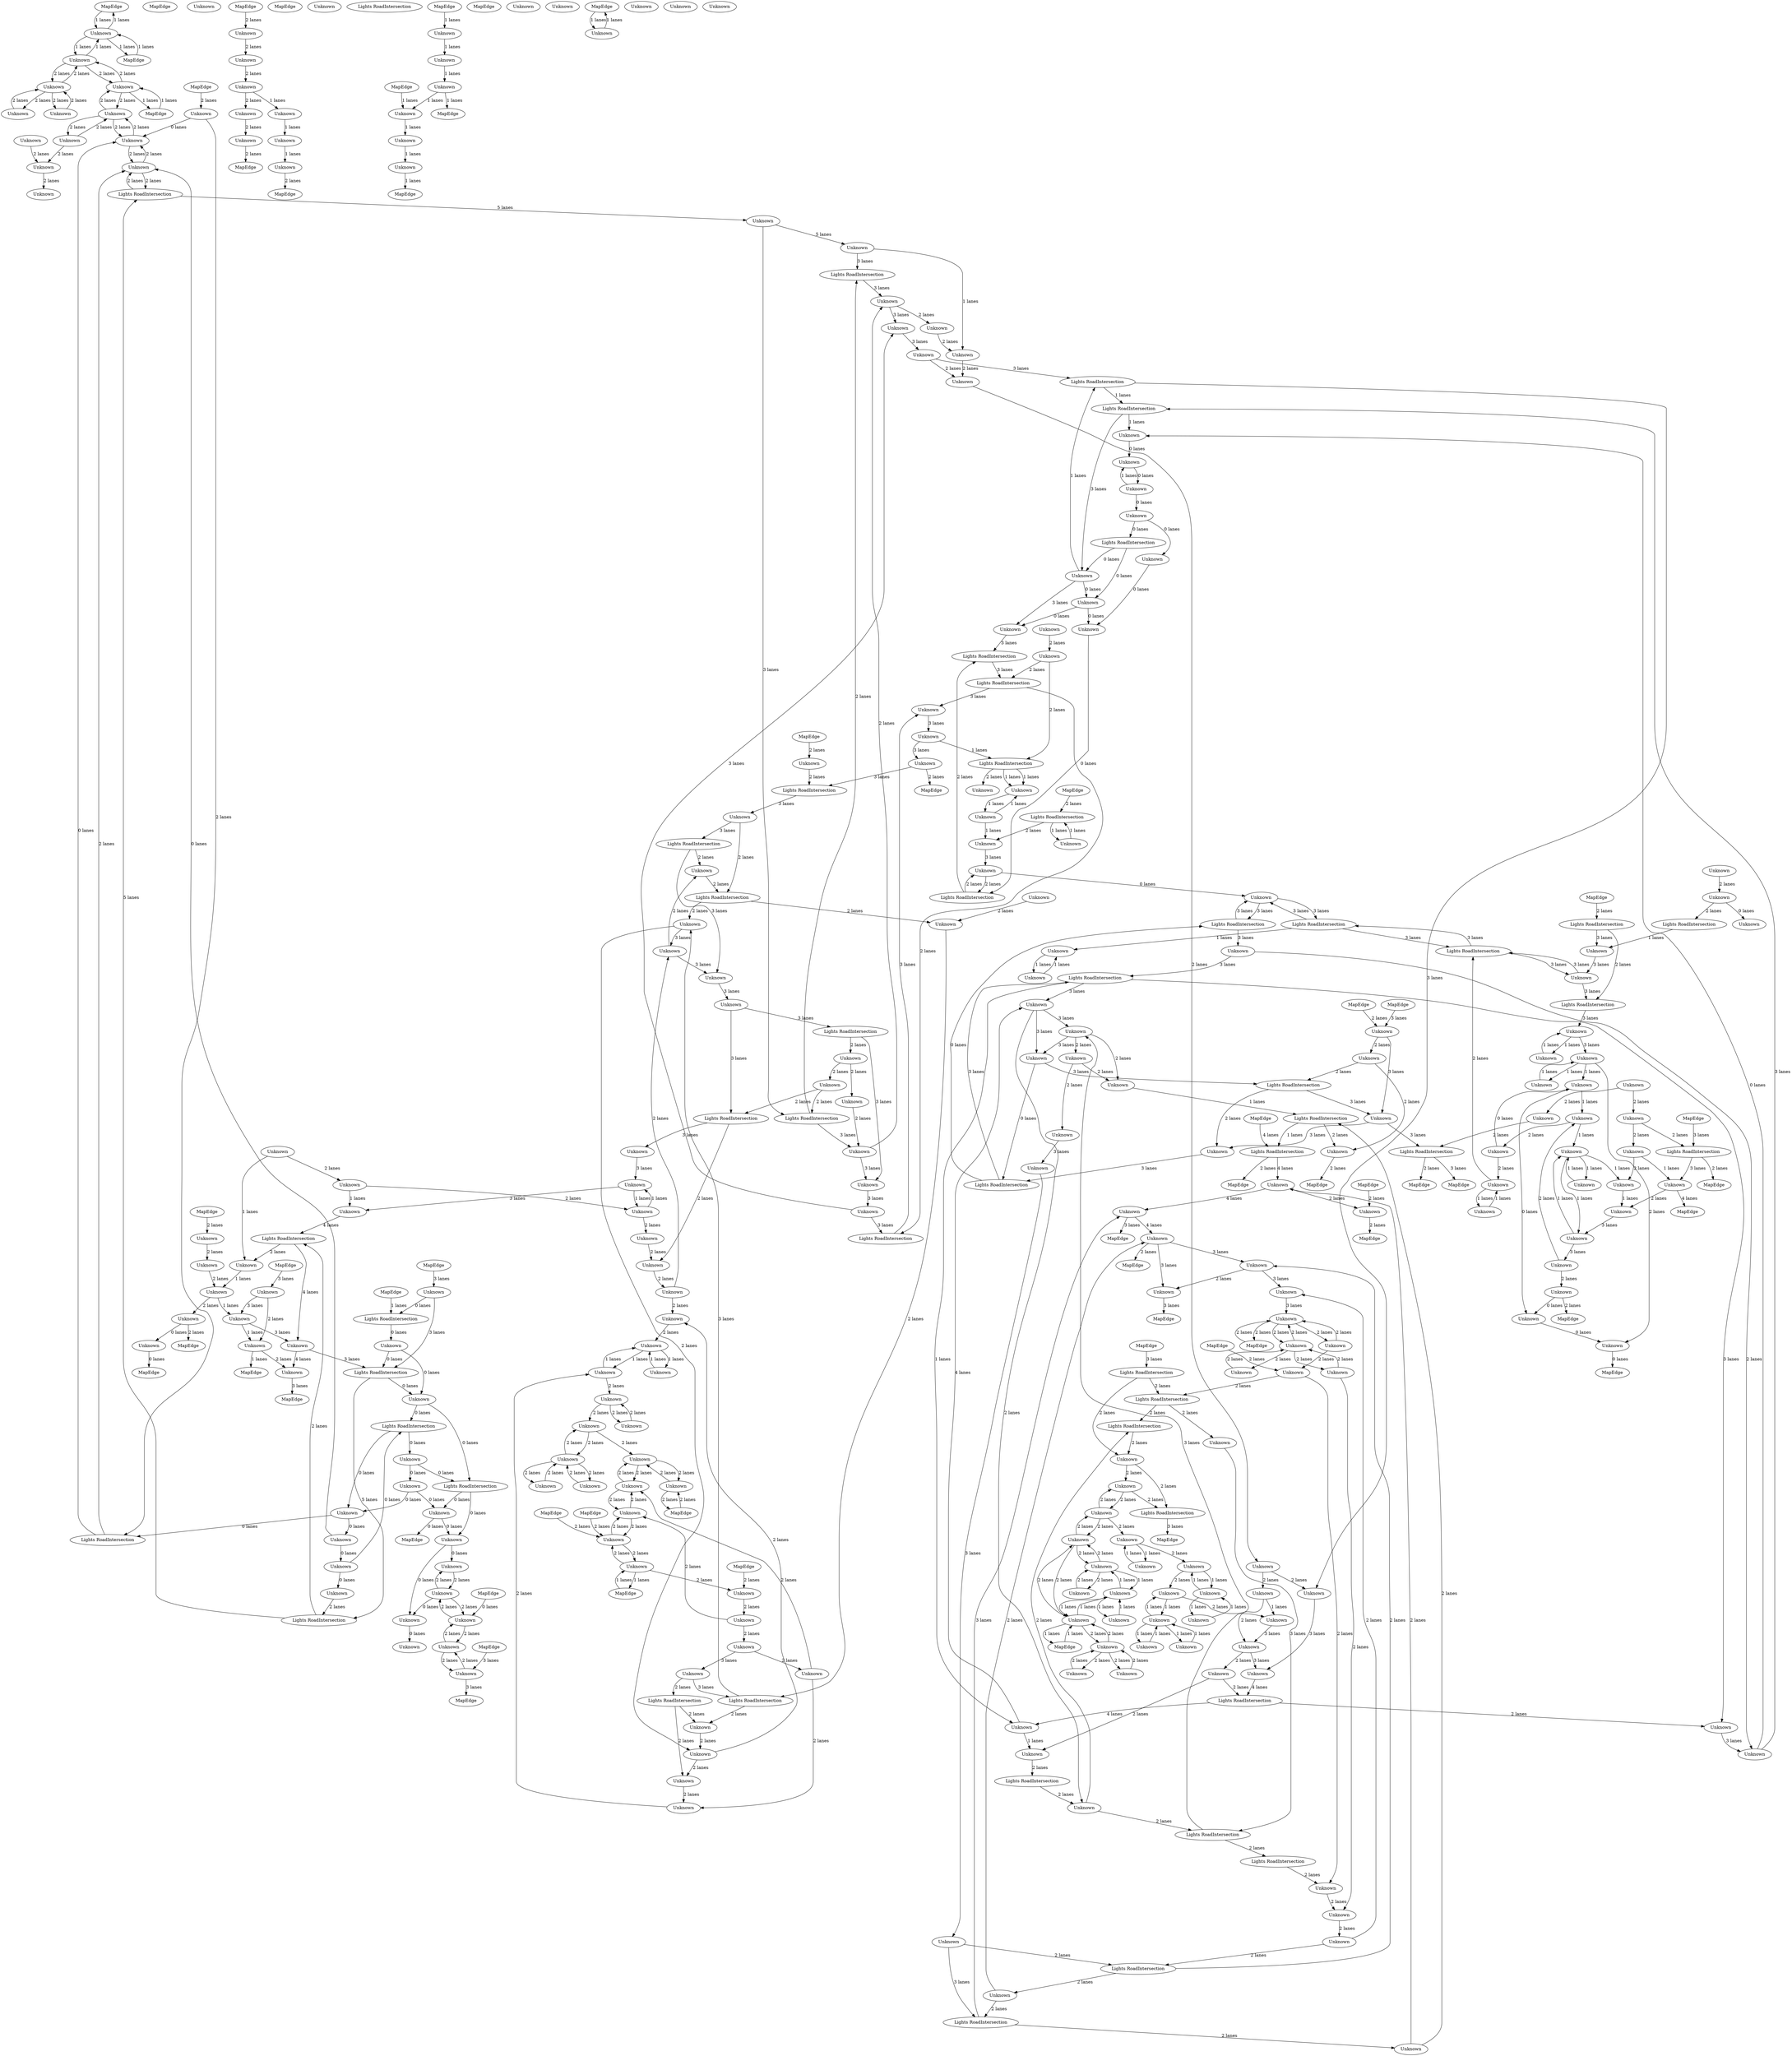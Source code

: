 digraph {
    0 [ label = "MapEdge" ]
    1 [ label = "MapEdge" ]
    2 [ label = "MapEdge" ]
    3 [ label = "MapEdge" ]
    4 [ label = "MapEdge" ]
    5 [ label = "MapEdge" ]
    6 [ label = "MapEdge" ]
    7 [ label = "MapEdge" ]
    8 [ label = "Unknown" ]
    9 [ label = "Lights RoadIntersection" ]
    10 [ label = "Unknown" ]
    11 [ label = "Unknown" ]
    12 [ label = "Unknown" ]
    13 [ label = "Lights RoadIntersection" ]
    14 [ label = "Unknown" ]
    15 [ label = "Unknown" ]
    16 [ label = "Unknown" ]
    17 [ label = "Lights RoadIntersection" ]
    18 [ label = "Lights RoadIntersection" ]
    19 [ label = "Unknown" ]
    20 [ label = "Unknown" ]
    21 [ label = "MapEdge" ]
    22 [ label = "MapEdge" ]
    23 [ label = "MapEdge" ]
    24 [ label = "Unknown" ]
    25 [ label = "Unknown" ]
    26 [ label = "Unknown" ]
    27 [ label = "Unknown" ]
    28 [ label = "MapEdge" ]
    29 [ label = "MapEdge" ]
    30 [ label = "Unknown" ]
    31 [ label = "Unknown" ]
    32 [ label = "Unknown" ]
    33 [ label = "Unknown" ]
    34 [ label = "Unknown" ]
    35 [ label = "Unknown" ]
    36 [ label = "Unknown" ]
    37 [ label = "Unknown" ]
    38 [ label = "Unknown" ]
    39 [ label = "Unknown" ]
    40 [ label = "MapEdge" ]
    41 [ label = "Unknown" ]
    42 [ label = "Unknown" ]
    43 [ label = "MapEdge" ]
    44 [ label = "Lights RoadIntersection" ]
    45 [ label = "Unknown" ]
    46 [ label = "Unknown" ]
    47 [ label = "MapEdge" ]
    48 [ label = "MapEdge" ]
    49 [ label = "Unknown" ]
    50 [ label = "Lights RoadIntersection" ]
    51 [ label = "Unknown" ]
    52 [ label = "Unknown" ]
    53 [ label = "Unknown" ]
    54 [ label = "Unknown" ]
    55 [ label = "Unknown" ]
    56 [ label = "Unknown" ]
    57 [ label = "Unknown" ]
    58 [ label = "Unknown" ]
    59 [ label = "MapEdge" ]
    60 [ label = "Unknown" ]
    61 [ label = "Lights RoadIntersection" ]
    62 [ label = "Unknown" ]
    63 [ label = "Unknown" ]
    64 [ label = "MapEdge" ]
    65 [ label = "Lights RoadIntersection" ]
    66 [ label = "MapEdge" ]
    67 [ label = "Unknown" ]
    68 [ label = "Unknown" ]
    69 [ label = "Unknown" ]
    70 [ label = "Unknown" ]
    71 [ label = "Lights RoadIntersection" ]
    72 [ label = "Unknown" ]
    73 [ label = "Lights RoadIntersection" ]
    74 [ label = "Lights RoadIntersection" ]
    75 [ label = "Lights RoadIntersection" ]
    76 [ label = "Unknown" ]
    77 [ label = "Lights RoadIntersection" ]
    78 [ label = "Lights RoadIntersection" ]
    79 [ label = "MapEdge" ]
    80 [ label = "MapEdge" ]
    81 [ label = "Unknown" ]
    82 [ label = "Unknown" ]
    83 [ label = "Unknown" ]
    84 [ label = "Unknown" ]
    85 [ label = "Unknown" ]
    86 [ label = "Unknown" ]
    87 [ label = "Unknown" ]
    88 [ label = "Unknown" ]
    89 [ label = "Unknown" ]
    90 [ label = "Unknown" ]
    91 [ label = "Unknown" ]
    92 [ label = "Unknown" ]
    93 [ label = "Unknown" ]
    94 [ label = "Unknown" ]
    95 [ label = "Unknown" ]
    96 [ label = "Unknown" ]
    97 [ label = "Unknown" ]
    98 [ label = "Unknown" ]
    99 [ label = "Unknown" ]
    100 [ label = "Unknown" ]
    101 [ label = "Unknown" ]
    102 [ label = "Unknown" ]
    103 [ label = "Unknown" ]
    104 [ label = "Unknown" ]
    105 [ label = "Lights RoadIntersection" ]
    106 [ label = "Unknown" ]
    107 [ label = "MapEdge" ]
    108 [ label = "Unknown" ]
    109 [ label = "Unknown" ]
    110 [ label = "Unknown" ]
    111 [ label = "Unknown" ]
    112 [ label = "Unknown" ]
    113 [ label = "Unknown" ]
    114 [ label = "MapEdge" ]
    115 [ label = "MapEdge" ]
    116 [ label = "Unknown" ]
    117 [ label = "Unknown" ]
    118 [ label = "Unknown" ]
    119 [ label = "Unknown" ]
    120 [ label = "MapEdge" ]
    121 [ label = "Unknown" ]
    122 [ label = "Unknown" ]
    123 [ label = "MapEdge" ]
    124 [ label = "Unknown" ]
    125 [ label = "Lights RoadIntersection" ]
    126 [ label = "Unknown" ]
    127 [ label = "Lights RoadIntersection" ]
    128 [ label = "Lights RoadIntersection" ]
    129 [ label = "Unknown" ]
    130 [ label = "MapEdge" ]
    131 [ label = "Unknown" ]
    132 [ label = "Lights RoadIntersection" ]
    133 [ label = "Unknown" ]
    134 [ label = "Unknown" ]
    135 [ label = "Unknown" ]
    136 [ label = "Unknown" ]
    137 [ label = "Unknown" ]
    138 [ label = "Unknown" ]
    139 [ label = "Lights RoadIntersection" ]
    140 [ label = "Unknown" ]
    141 [ label = "Unknown" ]
    142 [ label = "MapEdge" ]
    143 [ label = "Unknown" ]
    144 [ label = "Unknown" ]
    145 [ label = "MapEdge" ]
    146 [ label = "Unknown" ]
    147 [ label = "Unknown" ]
    148 [ label = "Unknown" ]
    149 [ label = "Unknown" ]
    150 [ label = "Unknown" ]
    151 [ label = "Lights RoadIntersection" ]
    152 [ label = "Unknown" ]
    153 [ label = "Unknown" ]
    154 [ label = "Unknown" ]
    155 [ label = "Unknown" ]
    156 [ label = "MapEdge" ]
    157 [ label = "Unknown" ]
    158 [ label = "MapEdge" ]
    159 [ label = "Unknown" ]
    160 [ label = "Unknown" ]
    161 [ label = "MapEdge" ]
    162 [ label = "Unknown" ]
    163 [ label = "Unknown" ]
    164 [ label = "MapEdge" ]
    165 [ label = "MapEdge" ]
    166 [ label = "Unknown" ]
    167 [ label = "MapEdge" ]
    168 [ label = "MapEdge" ]
    169 [ label = "Unknown" ]
    170 [ label = "Unknown" ]
    171 [ label = "Lights RoadIntersection" ]
    172 [ label = "Lights RoadIntersection" ]
    173 [ label = "Lights RoadIntersection" ]
    174 [ label = "Lights RoadIntersection" ]
    175 [ label = "Unknown" ]
    176 [ label = "Unknown" ]
    177 [ label = "Lights RoadIntersection" ]
    178 [ label = "Unknown" ]
    179 [ label = "Unknown" ]
    180 [ label = "Unknown" ]
    181 [ label = "Lights RoadIntersection" ]
    182 [ label = "MapEdge" ]
    183 [ label = "Unknown" ]
    184 [ label = "Unknown" ]
    185 [ label = "Unknown" ]
    186 [ label = "MapEdge" ]
    187 [ label = "Unknown" ]
    188 [ label = "Lights RoadIntersection" ]
    189 [ label = "MapEdge" ]
    190 [ label = "Unknown" ]
    191 [ label = "Unknown" ]
    192 [ label = "MapEdge" ]
    193 [ label = "MapEdge" ]
    194 [ label = "Unknown" ]
    195 [ label = "Unknown" ]
    196 [ label = "Unknown" ]
    197 [ label = "Unknown" ]
    198 [ label = "Lights RoadIntersection" ]
    199 [ label = "Unknown" ]
    200 [ label = "Unknown" ]
    201 [ label = "Unknown" ]
    202 [ label = "Unknown" ]
    203 [ label = "MapEdge" ]
    204 [ label = "Unknown" ]
    205 [ label = "Unknown" ]
    206 [ label = "Unknown" ]
    207 [ label = "Lights RoadIntersection" ]
    208 [ label = "Unknown" ]
    209 [ label = "Unknown" ]
    210 [ label = "Unknown" ]
    211 [ label = "Lights RoadIntersection" ]
    212 [ label = "Unknown" ]
    213 [ label = "Unknown" ]
    214 [ label = "Unknown" ]
    215 [ label = "MapEdge" ]
    216 [ label = "Lights RoadIntersection" ]
    217 [ label = "Unknown" ]
    218 [ label = "Lights RoadIntersection" ]
    219 [ label = "Unknown" ]
    220 [ label = "Unknown" ]
    221 [ label = "Unknown" ]
    222 [ label = "Unknown" ]
    223 [ label = "Unknown" ]
    224 [ label = "Unknown" ]
    225 [ label = "Unknown" ]
    226 [ label = "Unknown" ]
    227 [ label = "MapEdge" ]
    228 [ label = "Unknown" ]
    229 [ label = "Unknown" ]
    230 [ label = "Unknown" ]
    231 [ label = "Unknown" ]
    232 [ label = "Unknown" ]
    233 [ label = "Unknown" ]
    234 [ label = "Unknown" ]
    235 [ label = "Unknown" ]
    236 [ label = "Unknown" ]
    237 [ label = "Unknown" ]
    238 [ label = "Lights RoadIntersection" ]
    239 [ label = "Lights RoadIntersection" ]
    240 [ label = "Lights RoadIntersection" ]
    241 [ label = "Lights RoadIntersection" ]
    242 [ label = "Unknown" ]
    243 [ label = "MapEdge" ]
    244 [ label = "Unknown" ]
    245 [ label = "Unknown" ]
    246 [ label = "Unknown" ]
    247 [ label = "Unknown" ]
    248 [ label = "Unknown" ]
    249 [ label = "Unknown" ]
    250 [ label = "Unknown" ]
    251 [ label = "Lights RoadIntersection" ]
    252 [ label = "Unknown" ]
    253 [ label = "Unknown" ]
    254 [ label = "Lights RoadIntersection" ]
    255 [ label = "Unknown" ]
    256 [ label = "Unknown" ]
    257 [ label = "Unknown" ]
    258 [ label = "Unknown" ]
    259 [ label = "Unknown" ]
    260 [ label = "Unknown" ]
    261 [ label = "Unknown" ]
    262 [ label = "Lights RoadIntersection" ]
    263 [ label = "Unknown" ]
    264 [ label = "Unknown" ]
    265 [ label = "Unknown" ]
    266 [ label = "Unknown" ]
    267 [ label = "Unknown" ]
    268 [ label = "Unknown" ]
    269 [ label = "MapEdge" ]
    270 [ label = "Unknown" ]
    271 [ label = "Unknown" ]
    272 [ label = "Unknown" ]
    273 [ label = "Unknown" ]
    274 [ label = "Unknown" ]
    275 [ label = "Lights RoadIntersection" ]
    276 [ label = "Unknown" ]
    277 [ label = "MapEdge" ]
    278 [ label = "Unknown" ]
    279 [ label = "Unknown" ]
    280 [ label = "Unknown" ]
    281 [ label = "Unknown" ]
    282 [ label = "MapEdge" ]
    283 [ label = "MapEdge" ]
    284 [ label = "Unknown" ]
    285 [ label = "Unknown" ]
    286 [ label = "Unknown" ]
    287 [ label = "Unknown" ]
    288 [ label = "Unknown" ]
    289 [ label = "Unknown" ]
    290 [ label = "Unknown" ]
    291 [ label = "Unknown" ]
    292 [ label = "Unknown" ]
    293 [ label = "Unknown" ]
    294 [ label = "Unknown" ]
    295 [ label = "Unknown" ]
    296 [ label = "Unknown" ]
    297 [ label = "Lights RoadIntersection" ]
    298 [ label = "Unknown" ]
    299 [ label = "Unknown" ]
    300 [ label = "Unknown" ]
    301 [ label = "Unknown" ]
    302 [ label = "Lights RoadIntersection" ]
    303 [ label = "Lights RoadIntersection" ]
    304 [ label = "Unknown" ]
    305 [ label = "MapEdge" ]
    306 [ label = "Unknown" ]
    307 [ label = "Unknown" ]
    308 [ label = "Unknown" ]
    309 [ label = "Unknown" ]
    310 [ label = "Unknown" ]
    311 [ label = "Unknown" ]
    312 [ label = "Unknown" ]
    313 [ label = "MapEdge" ]
    314 [ label = "MapEdge" ]
    315 [ label = "MapEdge" ]
    316 [ label = "Unknown" ]
    317 [ label = "Unknown" ]
    318 [ label = "Unknown" ]
    319 [ label = "MapEdge" ]
    320 [ label = "Unknown" ]
    321 [ label = "MapEdge" ]
    322 [ label = "Lights RoadIntersection" ]
    323 [ label = "Lights RoadIntersection" ]
    324 [ label = "Unknown" ]
    325 [ label = "Unknown" ]
    326 [ label = "Unknown" ]
    327 [ label = "MapEdge" ]
    328 [ label = "Unknown" ]
    329 [ label = "Lights RoadIntersection" ]
    330 [ label = "Lights RoadIntersection" ]
    331 [ label = "Lights RoadIntersection" ]
    332 [ label = "Lights RoadIntersection" ]
    333 [ label = "Unknown" ]
    334 [ label = "Unknown" ]
    335 [ label = "Unknown" ]
    336 [ label = "Unknown" ]
    337 [ label = "Unknown" ]
    338 [ label = "Unknown" ]
    339 [ label = "Unknown" ]
    340 [ label = "Unknown" ]
    341 [ label = "Unknown" ]
    342 [ label = "Unknown" ]
    343 [ label = "Unknown" ]
    344 [ label = "Unknown" ]
    345 [ label = "Unknown" ]
    346 [ label = "MapEdge" ]
    32 -> 313 [ label = "2 lanes" ]
    15 -> 297 [ label = "3 lanes" ]
    297 -> 213 [ label = "3 lanes" ]
    10 -> 68 [ label = "3 lanes" ]
    13 -> 10 [ label = "3 lanes" ]
    31 -> 137 [ label = "3 lanes" ]
    55 -> 56 [ label = "2 lanes" ]
    238 -> 235 [ label = "2 lanes" ]
    7 -> 106 [ label = "2 lanes" ]
    38 -> 95 [ label = "2 lanes" ]
    95 -> 34 [ label = "2 lanes" ]
    37 -> 33 [ label = "2 lanes" ]
    42 -> 196 [ label = "2 lanes" ]
    196 -> 42 [ label = "2 lanes" ]
    154 -> 316 [ label = "2 lanes" ]
    316 -> 154 [ label = "2 lanes" ]
    196 -> 154 [ label = "2 lanes" ]
    154 -> 196 [ label = "2 lanes" ]
    41 -> 1 [ label = "3 lanes" ]
    63 -> 62 [ label = "1 lanes" ]
    62 -> 194 [ label = "1 lanes" ]
    194 -> 193 [ label = "1 lanes" ]
    84 -> 332 [ label = "2 lanes" ]
    88 -> 244 [ label = "2 lanes" ]
    244 -> 326 [ label = "2 lanes" ]
    326 -> 84 [ label = "2 lanes" ]
    6 -> 331 [ label = "2 lanes" ]
    5 -> 74 [ label = "3 lanes" ]
    74 -> 72 [ label = "3 lanes" ]
    72 -> 79 [ label = "4 lanes" ]
    8 -> 130 [ label = "3 lanes" ]
    78 -> 8 [ label = "3 lanes" ]
    285 -> 78 [ label = "3 lanes" ]
    331 -> 239 [ label = "2 lanes" ]
    12 -> 68 [ label = "2 lanes" ]
    20 -> 34 [ label = "2 lanes" ]
    34 -> 20 [ label = "2 lanes" ]
    33 -> 35 [ label = "2 lanes" ]
    35 -> 33 [ label = "2 lanes" ]
    34 -> 33 [ label = "2 lanes" ]
    33 -> 34 [ label = "2 lanes" ]
    71 -> 89 [ label = "1 lanes" ]
    218 -> 71 [ label = "1 lanes" ]
    218 -> 220 [ label = "3 lanes" ]
    220 -> 51 [ label = "3 lanes" ]
    4 -> 76 [ label = "2 lanes" ]
    76 -> 108 [ label = "2 lanes" ]
    108 -> 273 [ label = "2 lanes" ]
    81 -> 80 [ label = "2 lanes" ]
    82 -> 83 [ label = "1 lanes" ]
    83 -> 82 [ label = "1 lanes" ]
    76 -> 129 [ label = "3 lanes" ]
    84 -> 85 [ label = "1 lanes" ]
    85 -> 84 [ label = "1 lanes" ]
    182 -> 279 [ label = "1 lanes" ]
    279 -> 182 [ label = "1 lanes" ]
    56 -> 87 [ label = "1 lanes" ]
    87 -> 56 [ label = "1 lanes" ]
    68 -> 89 [ label = "0 lanes" ]
    157 -> 105 [ label = "0 lanes" ]
    217 -> 274 [ label = "0 lanes" ]
    274 -> 157 [ label = "0 lanes" ]
    94 -> 304 [ label = "2 lanes" ]
    304 -> 94 [ label = "2 lanes" ]
    95 -> 96 [ label = "2 lanes" ]
    97 -> 98 [ label = "2 lanes" ]
    98 -> 97 [ label = "2 lanes" ]
    98 -> 99 [ label = "2 lanes" ]
    99 -> 98 [ label = "2 lanes" ]
    98 -> 100 [ label = "2 lanes" ]
    100 -> 98 [ label = "2 lanes" ]
    165 -> 101 [ label = "1 lanes" ]
    101 -> 165 [ label = "1 lanes" ]
    102 -> 246 [ label = "1 lanes" ]
    246 -> 102 [ label = "1 lanes" ]
    246 -> 103 [ label = "1 lanes" ]
    103 -> 246 [ label = "1 lanes" ]
    30 -> 91 [ label = "3 lanes" ]
    16 -> 174 [ label = "2 lanes" ]
    19 -> 96 [ label = "2 lanes" ]
    96 -> 131 [ label = "2 lanes" ]
    97 -> 20 [ label = "2 lanes" ]
    131 -> 339 [ label = "2 lanes" ]
    163 -> 180 [ label = "2 lanes" ]
    174 -> 163 [ label = "2 lanes" ]
    180 -> 19 [ label = "2 lanes" ]
    339 -> 97 [ label = "2 lanes" ]
    59 -> 35 [ label = "2 lanes" ]
    101 -> 36 [ label = "2 lanes" ]
    101 -> 35 [ label = "2 lanes" ]
    35 -> 101 [ label = "2 lanes" ]
    92 -> 93 [ label = "2 lanes" ]
    93 -> 92 [ label = "2 lanes" ]
    93 -> 94 [ label = "2 lanes" ]
    94 -> 93 [ label = "2 lanes" ]
    94 -> 22 [ label = "2 lanes" ]
    22 -> 94 [ label = "2 lanes" ]
    50 -> 52 [ label = "2 lanes" ]
    108 -> 50 [ label = "2 lanes" ]
    109 -> 242 [ label = "3 lanes" ]
    60 -> 110 [ label = "2 lanes" ]
    111 -> 27 [ label = "2 lanes" ]
    112 -> 113 [ label = "0 lanes" ]
    198 -> 199 [ label = "0 lanes" ]
    24 -> 116 [ label = "2 lanes" ]
    44 -> 171 [ label = "3 lanes" ]
    45 -> 44 [ label = "3 lanes" ]
    171 -> 11 [ label = "3 lanes" ]
    89 -> 90 [ label = "0 lanes" ]
    68 -> 71 [ label = "3 lanes" ]
    71 -> 217 [ label = "3 lanes" ]
    236 -> 333 [ label = "3 lanes" ]
    331 -> 236 [ label = "3 lanes" ]
    26 -> 66 [ label = "0 lanes" ]
    116 -> 141 [ label = "1 lanes" ]
    120 -> 238 [ label = "3 lanes" ]
    23 -> 140 [ label = "2 lanes" ]
    18 -> 126 [ label = "5 lanes" ]
    127 -> 158 [ label = "2 lanes" ]
    43 -> 155 [ label = "3 lanes" ]
    52 -> 240 [ label = "3 lanes" ]
    129 -> 52 [ label = "3 lanes" ]
    75 -> 48 [ label = "3 lanes" ]
    129 -> 75 [ label = "3 lanes" ]
    47 -> 127 [ label = "4 lanes" ]
    127 -> 134 [ label = "4 lanes" ]
    134 -> 8 [ label = "4 lanes" ]
    86 -> 134 [ label = "2 lanes" ]
    134 -> 281 [ label = "2 lanes" ]
    8 -> 133 [ label = "4 lanes" ]
    133 -> 159 [ label = "3 lanes" ]
    159 -> 124 [ label = "3 lanes" ]
    125 -> 146 [ label = "0 lanes" ]
    54 -> 202 [ label = "2 lanes" ]
    202 -> 54 [ label = "2 lanes" ]
    202 -> 118 [ label = "2 lanes" ]
    118 -> 202 [ label = "2 lanes" ]
    144 -> 300 [ label = "2 lanes" ]
    300 -> 144 [ label = "2 lanes" ]
    145 -> 63 [ label = "1 lanes" ]
    118 -> 204 [ label = "2 lanes" ]
    204 -> 118 [ label = "2 lanes" ]
    230 -> 118 [ label = "2 lanes" ]
    118 -> 230 [ label = "2 lanes" ]
    143 -> 164 [ label = "1 lanes" ]
    164 -> 143 [ label = "1 lanes" ]
    140 -> 146 [ label = "0 lanes" ]
    199 -> 254 [ label = "0 lanes" ]
    250 -> 125 [ label = "0 lanes" ]
    254 -> 250 [ label = "0 lanes" ]
    143 -> 206 [ label = "2 lanes" ]
    206 -> 143 [ label = "2 lanes" ]
    144 -> 143 [ label = "2 lanes" ]
    143 -> 144 [ label = "2 lanes" ]
    146 -> 144 [ label = "2 lanes" ]
    144 -> 146 [ label = "2 lanes" ]
    206 -> 119 [ label = "2 lanes" ]
    119 -> 206 [ label = "2 lanes" ]
    93 -> 148 [ label = "2 lanes" ]
    148 -> 93 [ label = "2 lanes" ]
    146 -> 147 [ label = "2 lanes" ]
    147 -> 146 [ label = "2 lanes" ]
    139 -> 18 [ label = "5 lanes" ]
    198 -> 139 [ label = "5 lanes" ]
    113 -> 215 [ label = "0 lanes" ]
    152 -> 290 [ label = "2 lanes" ]
    290 -> 153 [ label = "2 lanes" ]
    151 -> 212 [ label = "0 lanes" ]
    155 -> 151 [ label = "0 lanes" ]
    212 -> 199 [ label = "0 lanes" ]
    65 -> 223 [ label = "2 lanes" ]
    160 -> 90 [ label = "1 lanes" ]
    9 -> 288 [ label = "4 lanes" ]
    51 -> 9 [ label = "4 lanes" ]
    288 -> 109 [ label = "4 lanes" ]
    57 -> 162 [ label = "1 lanes" ]
    162 -> 57 [ label = "1 lanes" ]
    25 -> 198 [ label = "3 lanes" ]
    152 -> 289 [ label = "3 lanes" ]
    167 -> 152 [ label = "3 lanes" ]
    289 -> 25 [ label = "3 lanes" ]
    141 -> 166 [ label = "1 lanes" ]
    138 -> 168 [ label = "2 lanes" ]
    185 -> 107 [ label = "3 lanes" ]
    178 -> 181 [ label = "2 lanes" ]
    181 -> 19 [ label = "2 lanes" ]
    181 -> 179 [ label = "2 lanes" ]
    176 -> 175 [ label = "2 lanes" ]
    308 -> 176 [ label = "2 lanes" ]
    170 -> 171 [ label = "2 lanes" ]
    171 -> 172 [ label = "2 lanes" ]
    177 -> 179 [ label = "2 lanes" ]
    179 -> 180 [ label = "2 lanes" ]
    180 -> 309 [ label = "2 lanes" ]
    29 -> 329 [ label = "2 lanes" ]
    329 -> 30 [ label = "2 lanes" ]
    112 -> 186 [ label = "2 lanes" ]
    183 -> 24 [ label = "2 lanes" ]
    116 -> 60 [ label = "2 lanes" ]
    187 -> 188 [ label = "2 lanes" ]
    54 -> 231 [ label = "2 lanes" ]
    231 -> 54 [ label = "2 lanes" ]
    55 -> 54 [ label = "2 lanes" ]
    54 -> 55 [ label = "2 lanes" ]
    187 -> 55 [ label = "2 lanes" ]
    55 -> 187 [ label = "2 lanes" ]
    231 -> 53 [ label = "2 lanes" ]
    53 -> 231 [ label = "2 lanes" ]
    191 -> 190 [ label = "1 lanes" ]
    190 -> 189 [ label = "1 lanes" ]
    192 -> 195 [ label = "1 lanes" ]
    195 -> 191 [ label = "1 lanes" ]
    194 -> 195 [ label = "1 lanes" ]
    196 -> 253 [ label = "0 lanes" ]
    253 -> 197 [ label = "0 lanes" ]
    124 -> 94 [ label = "3 lanes" ]
    92 -> 201 [ label = "2 lanes" ]
    125 -> 147 [ label = "2 lanes" ]
    202 -> 203 [ label = "1 lanes" ]
    203 -> 202 [ label = "1 lanes" ]
    202 -> 232 [ label = "1 lanes" ]
    232 -> 202 [ label = "1 lanes" ]
    232 -> 233 [ label = "1 lanes" ]
    233 -> 232 [ label = "1 lanes" ]
    206 -> 228 [ label = "1 lanes" ]
    228 -> 206 [ label = "1 lanes" ]
    228 -> 0 [ label = "1 lanes" ]
    0 -> 228 [ label = "1 lanes" ]
    67 -> 207 [ label = "2 lanes" ]
    208 -> 67 [ label = "2 lanes" ]
    330 -> 209 [ label = "1 lanes" ]
    209 -> 210 [ label = "1 lanes" ]
    210 -> 209 [ label = "1 lanes" ]
    117 -> 20 [ label = "2 lanes" ]
    20 -> 117 [ label = "2 lanes" ]
    115 -> 117 [ label = "2 lanes" ]
    117 -> 115 [ label = "2 lanes" ]
    150 -> 114 [ label = "0 lanes" ]
    199 -> 251 [ label = "0 lanes" ]
    251 -> 150 [ label = "0 lanes" ]
    161 -> 281 [ label = "2 lanes" ]
    281 -> 282 [ label = "2 lanes" ]
    155 -> 198 [ label = "3 lanes" ]
    212 -> 198 [ label = "0 lanes" ]
    128 -> 222 [ label = "3 lanes" ]
    222 -> 137 [ label = "3 lanes" ]
    213 -> 341 [ label = "3 lanes" ]
    341 -> 214 [ label = "3 lanes" ]
    17 -> 25 [ label = "4 lanes" ]
    25 -> 153 [ label = "4 lanes" ]
    214 -> 17 [ label = "4 lanes" ]
    153 -> 243 [ label = "3 lanes" ]
    224 -> 225 [ label = "2 lanes" ]
    228 -> 227 [ label = "1 lanes" ]
    227 -> 228 [ label = "1 lanes" ]
    119 -> 229 [ label = "2 lanes" ]
    229 -> 119 [ label = "2 lanes" ]
    205 -> 119 [ label = "2 lanes" ]
    119 -> 205 [ label = "2 lanes" ]
    232 -> 231 [ label = "1 lanes" ]
    231 -> 232 [ label = "1 lanes" ]
    36 -> 37 [ label = "2 lanes" ]
    37 -> 38 [ label = "2 lanes" ]
    140 -> 125 [ label = "2 lanes" ]
    72 -> 46 [ label = "2 lanes" ]
    73 -> 12 [ label = "3 lanes" ]
    207 -> 236 [ label = "1 lanes" ]
    333 -> 239 [ label = "3 lanes" ]
    109 -> 237 [ label = "3 lanes" ]
    83 -> 234 [ label = "3 lanes" ]
    239 -> 83 [ label = "3 lanes" ]
    234 -> 26 [ label = "2 lanes" ]
    12 -> 13 [ label = "3 lanes" ]
    38 -> 178 [ label = "3 lanes" ]
    163 -> 176 [ label = "3 lanes" ]
    176 -> 317 [ label = "3 lanes" ]
    177 -> 163 [ label = "3 lanes" ]
    178 -> 177 [ label = "3 lanes" ]
    166 -> 138 [ label = "1 lanes" ]
    188 -> 21 [ label = "3 lanes" ]
    109 -> 287 [ label = "2 lanes" ]
    287 -> 322 [ label = "2 lanes" ]
    322 -> 235 [ label = "2 lanes" ]
    27 -> 284 [ label = "2 lanes" ]
    284 -> 112 [ label = "2 lanes" ]
    333 -> 332 [ label = "3 lanes" ]
    332 -> 333 [ label = "3 lanes" ]
    247 -> 30 [ label = "1 lanes" ]
    248 -> 275 [ label = "1 lanes" ]
    240 -> 73 [ label = "0 lanes" ]
    240 -> 13 [ label = "3 lanes" ]
    250 -> 258 [ label = "0 lanes" ]
    256 -> 250 [ label = "0 lanes" ]
    258 -> 147 [ label = "0 lanes" ]
    150 -> 252 [ label = "0 lanes" ]
    252 -> 42 [ label = "0 lanes" ]
    256 -> 150 [ label = "0 lanes" ]
    255 -> 256 [ label = "0 lanes" ]
    259 -> 149 [ label = "0 lanes" ]
    258 -> 259 [ label = "0 lanes" ]
    251 -> 252 [ label = "0 lanes" ]
    252 -> 253 [ label = "0 lanes" ]
    254 -> 255 [ label = "0 lanes" ]
    255 -> 251 [ label = "0 lanes" ]
    259 -> 254 [ label = "0 lanes" ]
    17 -> 257 [ label = "2 lanes" ]
    139 -> 17 [ label = "2 lanes" ]
    149 -> 139 [ label = "2 lanes" ]
    137 -> 224 [ label = "3 lanes" ]
    224 -> 218 [ label = "3 lanes" ]
    39 -> 221 [ label = "1 lanes" ]
    39 -> 128 [ label = "3 lanes" ]
    126 -> 262 [ label = "3 lanes" ]
    261 -> 260 [ label = "3 lanes" ]
    262 -> 261 [ label = "3 lanes" ]
    126 -> 39 [ label = "5 lanes" ]
    238 -> 323 [ label = "2 lanes" ]
    323 -> 264 [ label = "2 lanes" ]
    241 -> 237 [ label = "3 lanes" ]
    264 -> 241 [ label = "3 lanes" ]
    219 -> 265 [ label = "2 lanes" ]
    265 -> 266 [ label = "2 lanes" ]
    266 -> 200 [ label = "2 lanes" ]
    265 -> 58 [ label = "1 lanes" ]
    241 -> 303 [ label = "2 lanes" ]
    287 -> 241 [ label = "2 lanes" ]
    302 -> 287 [ label = "2 lanes" ]
    268 -> 201 [ label = "2 lanes" ]
    200 -> 286 [ label = "2 lanes" ]
    286 -> 302 [ label = "2 lanes" ]
    77 -> 127 [ label = "1 lanes" ]
    267 -> 77 [ label = "1 lanes" ]
    270 -> 278 [ label = "2 lanes" ]
    278 -> 318 [ label = "2 lanes" ]
    318 -> 271 [ label = "2 lanes" ]
    244 -> 246 [ label = "1 lanes" ]
    246 -> 271 [ label = "1 lanes" ]
    271 -> 46 [ label = "1 lanes" ]
    104 -> 73 [ label = "3 lanes" ]
    73 -> 104 [ label = "3 lanes" ]
    15 -> 65 [ label = "3 lanes" ]
    65 -> 260 [ label = "3 lanes" ]
    237 -> 272 [ label = "2 lanes" ]
    272 -> 136 [ label = "2 lanes" ]
    136 -> 135 [ label = "3 lanes" ]
    272 -> 267 [ label = "2 lanes" ]
    273 -> 2 [ label = "2 lanes" ]
    121 -> 124 [ label = "2 lanes" ]
    77 -> 273 [ label = "2 lanes" ]
    78 -> 86 [ label = "2 lanes" ]
    86 -> 77 [ label = "2 lanes" ]
    121 -> 132 [ label = "2 lanes" ]
    122 -> 78 [ label = "2 lanes" ]
    132 -> 122 [ label = "2 lanes" ]
    201 -> 121 [ label = "2 lanes" ]
    184 -> 301 [ label = "0 lanes" ]
    169 -> 170 [ label = "2 lanes" ]
    170 -> 275 [ label = "2 lanes" ]
    275 -> 335 [ label = "2 lanes" ]
    217 -> 218 [ label = "1 lanes" ]
    216 -> 274 [ label = "0 lanes" ]
    274 -> 45 [ label = "0 lanes" ]
    275 -> 276 [ label = "1 lanes" ]
    275 -> 276 [ label = "1 lanes" ]
    9 -> 10 [ label = "2 lanes" ]
    200 -> 9 [ label = "2 lanes" ]
    247 -> 276 [ label = "1 lanes" ]
    276 -> 247 [ label = "1 lanes" ]
    13 -> 288 [ label = "1 lanes" ]
    288 -> 286 [ label = "1 lanes" ]
    162 -> 291 [ label = "1 lanes" ]
    291 -> 162 [ label = "1 lanes" ]
    81 -> 324 [ label = "0 lanes" ]
    324 -> 26 [ label = "0 lanes" ]
    74 -> 277 [ label = "2 lanes" ]
    278 -> 74 [ label = "2 lanes" ]
    75 -> 142 [ label = "2 lanes" ]
    280 -> 75 [ label = "2 lanes" ]
    270 -> 280 [ label = "2 lanes" ]
    257 -> 284 [ label = "1 lanes" ]
    284 -> 289 [ label = "1 lanes" ]
    289 -> 290 [ label = "1 lanes" ]
    290 -> 283 [ label = "1 lanes" ]
    337 -> 257 [ label = "1 lanes" ]
    106 -> 211 [ label = "2 lanes" ]
    132 -> 159 [ label = "2 lanes" ]
    159 -> 185 [ label = "2 lanes" ]
    285 -> 132 [ label = "2 lanes" ]
    91 -> 104 [ label = "0 lanes" ]
    105 -> 44 [ label = "2 lanes" ]
    91 -> 105 [ label = "2 lanes" ]
    105 -> 91 [ label = "2 lanes" ]
    237 -> 267 [ label = "2 lanes" ]
    237 -> 242 [ label = "3 lanes" ]
    293 -> 292 [ label = "2 lanes" ]
    292 -> 299 [ label = "2 lanes" ]
    297 -> 294 [ label = "2 lanes" ]
    262 -> 128 [ label = "2 lanes" ]
    295 -> 262 [ label = "2 lanes" ]
    223 -> 295 [ label = "2 lanes" ]
    295 -> 297 [ label = "2 lanes" ]
    219 -> 220 [ label = "2 lanes" ]
    221 -> 225 [ label = "2 lanes" ]
    225 -> 219 [ label = "2 lanes" ]
    296 -> 221 [ label = "2 lanes" ]
    222 -> 296 [ label = "2 lanes" ]
    261 -> 222 [ label = "2 lanes" ]
    298 -> 261 [ label = "2 lanes" ]
    223 -> 298 [ label = "2 lanes" ]
    301 -> 157 [ label = "0 lanes" ]
    303 -> 268 [ label = "2 lanes" ]
    122 -> 133 [ label = "2 lanes" ]
    133 -> 123 [ label = "2 lanes" ]
    216 -> 217 [ label = "0 lanes" ]
    13 -> 109 [ label = "3 lanes" ]
    50 -> 129 [ label = "3 lanes" ]
    242 -> 50 [ label = "3 lanes" ]
    242 -> 240 [ label = "0 lanes" ]
    263 -> 268 [ label = "2 lanes" ]
    305 -> 263 [ label = "2 lanes" ]
    269 -> 76 [ label = "3 lanes" ]
    173 -> 175 [ label = "2 lanes" ]
    174 -> 310 [ label = "2 lanes" ]
    175 -> 174 [ label = "2 lanes" ]
    306 -> 294 [ label = "2 lanes" ]
    310 -> 177 [ label = "2 lanes" ]
    311 -> 310 [ label = "2 lanes" ]
    131 -> 307 [ label = "1 lanes" ]
    307 -> 131 [ label = "1 lanes" ]
    307 -> 312 [ label = "1 lanes" ]
    312 -> 307 [ label = "1 lanes" ]
    58 -> 266 [ label = "3 lanes" ]
    266 -> 51 [ label = "3 lanes" ]
    56 -> 57 [ label = "2 lanes" ]
    57 -> 342 [ label = "2 lanes" ]
    342 -> 58 [ label = "2 lanes" ]
    294 -> 308 [ label = "2 lanes" ]
    308 -> 309 [ label = "2 lanes" ]
    309 -> 307 [ label = "2 lanes" ]
    346 -> 183 [ label = "2 lanes" ]
    110 -> 28 [ label = "2 lanes" ]
    314 -> 111 [ label = "2 lanes" ]
    217 -> 45 [ label = "3 lanes" ]
    147 -> 18 [ label = "2 lanes" ]
    18 -> 147 [ label = "2 lanes" ]
    315 -> 154 [ label = "0 lanes" ]
    31 -> 172 [ label = "3 lanes" ]
    172 -> 11 [ label = "3 lanes" ]
    260 -> 31 [ label = "3 lanes" ]
    16 -> 173 [ label = "3 lanes" ]
    173 -> 317 [ label = "3 lanes" ]
    211 -> 16 [ label = "3 lanes" ]
    32 -> 211 [ label = "3 lanes" ]
    11 -> 248 [ label = "3 lanes" ]
    248 -> 32 [ label = "3 lanes" ]
    184 -> 216 [ label = "0 lanes" ]
    160 -> 184 [ label = "0 lanes" ]
    90 -> 160 [ label = "0 lanes" ]
    317 -> 15 [ label = "3 lanes" ]
    318 -> 72 [ label = "1 lanes" ]
    321 -> 151 [ label = "1 lanes" ]
    263 -> 323 [ label = "2 lanes" ]
    304 -> 263 [ label = "2 lanes" ]
    323 -> 322 [ label = "2 lanes" ]
    325 -> 324 [ label = "0 lanes" ]
    326 -> 325 [ label = "0 lanes" ]
    234 -> 325 [ label = "1 lanes" ]
    325 -> 244 [ label = "1 lanes" ]
    327 -> 35 [ label = "2 lanes" ]
    300 -> 292 [ label = "2 lanes" ]
    319 -> 36 [ label = "2 lanes" ]
    328 -> 329 [ label = "1 lanes" ]
    329 -> 328 [ label = "1 lanes" ]
    67 -> 334 [ label = "0 lanes" ]
    234 -> 249 [ label = "1 lanes" ]
    249 -> 234 [ label = "1 lanes" ]
    336 -> 306 [ label = "2 lanes" ]
    337 -> 338 [ label = "2 lanes" ]
    338 -> 336 [ label = "2 lanes" ]
    338 -> 214 [ label = "1 lanes" ]
    339 -> 340 [ label = "2 lanes" ]
    340 -> 339 [ label = "2 lanes" ]
    341 -> 336 [ label = "1 lanes" ]
    336 -> 341 [ label = "1 lanes" ]
    156 -> 41 [ label = "3 lanes" ]
    235 -> 187 [ label = "2 lanes" ]
    235 -> 188 [ label = "2 lanes" ]
    46 -> 102 [ label = "3 lanes" ]
    102 -> 88 [ label = "3 lanes" ]
    41 -> 316 [ label = "2 lanes" ]
    316 -> 41 [ label = "2 lanes" ]
    88 -> 81 [ label = "2 lanes" ]
    342 -> 343 [ label = "1 lanes" ]
    343 -> 342 [ label = "1 lanes" ]
    343 -> 344 [ label = "1 lanes" ]
    344 -> 343 [ label = "1 lanes" ]
    343 -> 345 [ label = "1 lanes" ]
    345 -> 343 [ label = "1 lanes" ]
    135 -> 285 [ label = "3 lanes" ]
    133 -> 185 [ label = "3 lanes" ]
    332 -> 330 [ label = "3 lanes" ]
    330 -> 332 [ label = "3 lanes" ]
    330 -> 104 [ label = "3 lanes" ]
    104 -> 330 [ label = "3 lanes" ]
}
